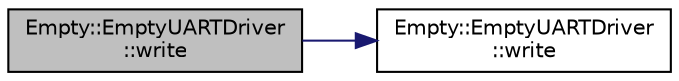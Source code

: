 digraph "Empty::EmptyUARTDriver::write"
{
 // INTERACTIVE_SVG=YES
  edge [fontname="Helvetica",fontsize="10",labelfontname="Helvetica",labelfontsize="10"];
  node [fontname="Helvetica",fontsize="10",shape=record];
  rankdir="LR";
  Node1 [label="Empty::EmptyUARTDriver\l::write",height=0.2,width=0.4,color="black", fillcolor="grey75", style="filled" fontcolor="black"];
  Node1 -> Node2 [color="midnightblue",fontsize="10",style="solid",fontname="Helvetica"];
  Node2 [label="Empty::EmptyUARTDriver\l::write",height=0.2,width=0.4,color="black", fillcolor="white", style="filled",URL="$classEmpty_1_1EmptyUARTDriver.html#a7a003dfd0840606251e898507c41a7d3"];
}

